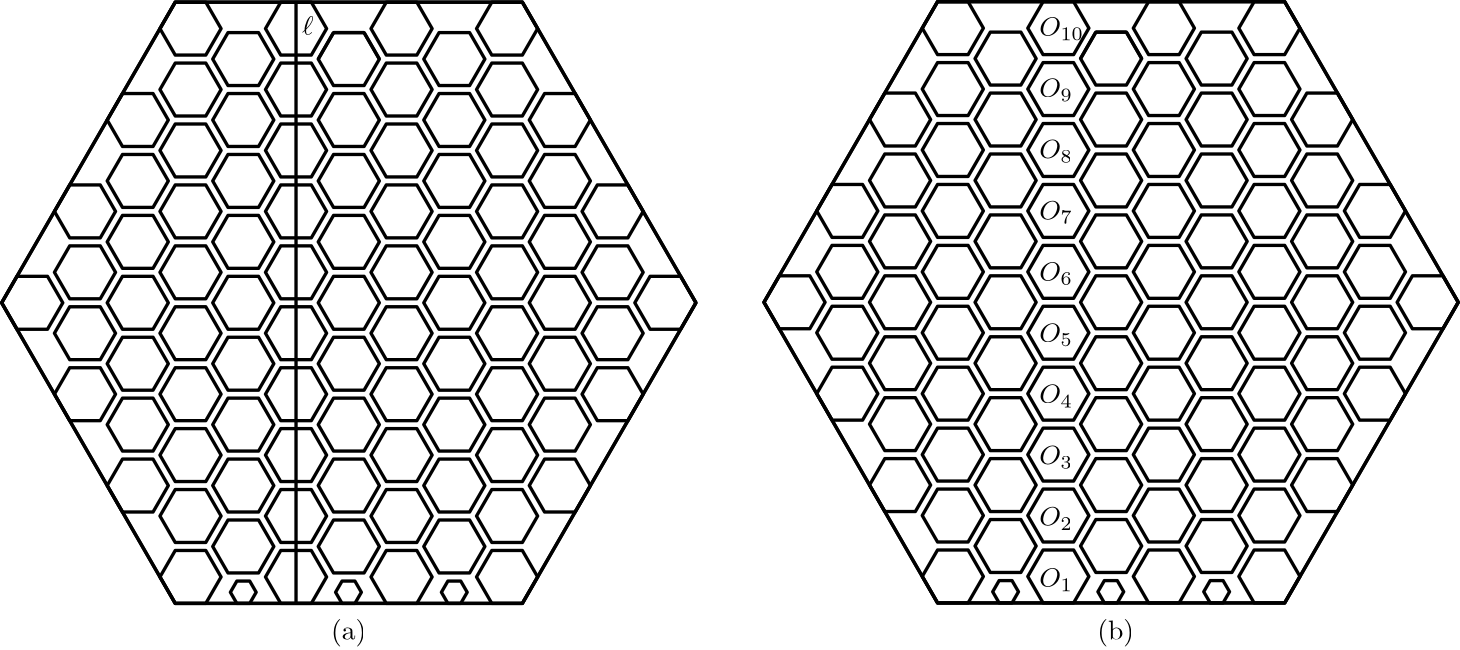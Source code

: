 <?xml version="1.0"?>
<!DOCTYPE ipe SYSTEM "ipe.dtd">
<ipe version="70107" creator="Ipe 7.2.2">
<info created="D:20160521144315" modified="D:20160526132022"/>
<ipestyle name="basic">
<symbol name="arrow/arc(spx)">
<path stroke="sym-stroke" fill="sym-stroke" pen="sym-pen">
0 0 m
-1 0.333 l
-1 -0.333 l
h
</path>
</symbol>
<symbol name="arrow/farc(spx)">
<path stroke="sym-stroke" fill="white" pen="sym-pen">
0 0 m
-1 0.333 l
-1 -0.333 l
h
</path>
</symbol>
<symbol name="arrow/ptarc(spx)">
<path stroke="sym-stroke" fill="sym-stroke" pen="sym-pen">
0 0 m
-1 0.333 l
-0.8 0 l
-1 -0.333 l
h
</path>
</symbol>
<symbol name="arrow/fptarc(spx)">
<path stroke="sym-stroke" fill="white" pen="sym-pen">
0 0 m
-1 0.333 l
-0.8 0 l
-1 -0.333 l
h
</path>
</symbol>
<symbol name="mark/circle(sx)" transformations="translations">
<path fill="sym-stroke">
0.6 0 0 0.6 0 0 e
0.4 0 0 0.4 0 0 e
</path>
</symbol>
<symbol name="mark/disk(sx)" transformations="translations">
<path fill="sym-stroke">
0.6 0 0 0.6 0 0 e
</path>
</symbol>
<symbol name="mark/fdisk(sfx)" transformations="translations">
<group>
<path fill="sym-fill">
0.5 0 0 0.5 0 0 e
</path>
<path fill="sym-stroke" fillrule="eofill">
0.6 0 0 0.6 0 0 e
0.4 0 0 0.4 0 0 e
</path>
</group>
</symbol>
<symbol name="mark/box(sx)" transformations="translations">
<path fill="sym-stroke" fillrule="eofill">
-0.6 -0.6 m
0.6 -0.6 l
0.6 0.6 l
-0.6 0.6 l
h
-0.4 -0.4 m
0.4 -0.4 l
0.4 0.4 l
-0.4 0.4 l
h
</path>
</symbol>
<symbol name="mark/square(sx)" transformations="translations">
<path fill="sym-stroke">
-0.6 -0.6 m
0.6 -0.6 l
0.6 0.6 l
-0.6 0.6 l
h
</path>
</symbol>
<symbol name="mark/fsquare(sfx)" transformations="translations">
<group>
<path fill="sym-fill">
-0.5 -0.5 m
0.5 -0.5 l
0.5 0.5 l
-0.5 0.5 l
h
</path>
<path fill="sym-stroke" fillrule="eofill">
-0.6 -0.6 m
0.6 -0.6 l
0.6 0.6 l
-0.6 0.6 l
h
-0.4 -0.4 m
0.4 -0.4 l
0.4 0.4 l
-0.4 0.4 l
h
</path>
</group>
</symbol>
<symbol name="mark/cross(sx)" transformations="translations">
<group>
<path fill="sym-stroke">
-0.43 -0.57 m
0.57 0.43 l
0.43 0.57 l
-0.57 -0.43 l
h
</path>
<path fill="sym-stroke">
-0.43 0.57 m
0.57 -0.43 l
0.43 -0.57 l
-0.57 0.43 l
h
</path>
</group>
</symbol>
<symbol name="arrow/fnormal(spx)">
<path stroke="sym-stroke" fill="white" pen="sym-pen">
0 0 m
-1 0.333 l
-1 -0.333 l
h
</path>
</symbol>
<symbol name="arrow/pointed(spx)">
<path stroke="sym-stroke" fill="sym-stroke" pen="sym-pen">
0 0 m
-1 0.333 l
-0.8 0 l
-1 -0.333 l
h
</path>
</symbol>
<symbol name="arrow/fpointed(spx)">
<path stroke="sym-stroke" fill="white" pen="sym-pen">
0 0 m
-1 0.333 l
-0.8 0 l
-1 -0.333 l
h
</path>
</symbol>
<symbol name="arrow/linear(spx)">
<path stroke="sym-stroke" pen="sym-pen">
-1 0.333 m
0 0 l
-1 -0.333 l
</path>
</symbol>
<symbol name="arrow/fdouble(spx)">
<path stroke="sym-stroke" fill="white" pen="sym-pen">
0 0 m
-1 0.333 l
-1 -0.333 l
h
-1 0 m
-2 0.333 l
-2 -0.333 l
h
</path>
</symbol>
<symbol name="arrow/double(spx)">
<path stroke="sym-stroke" fill="sym-stroke" pen="sym-pen">
0 0 m
-1 0.333 l
-1 -0.333 l
h
-1 0 m
-2 0.333 l
-2 -0.333 l
h
</path>
</symbol>
<pen name="heavier" value="0.8"/>
<pen name="fat" value="1.2"/>
<pen name="ultrafat" value="2"/>
<symbolsize name="large" value="5"/>
<symbolsize name="small" value="2"/>
<symbolsize name="tiny" value="1.1"/>
<arrowsize name="large" value="10"/>
<arrowsize name="small" value="5"/>
<arrowsize name="tiny" value="3"/>
<color name="red" value="1 0 0"/>
<color name="green" value="0 1 0"/>
<color name="blue" value="0 0 1"/>
<color name="yellow" value="1 1 0"/>
<color name="orange" value="1 0.647 0"/>
<color name="gold" value="1 0.843 0"/>
<color name="purple" value="0.627 0.125 0.941"/>
<color name="gray" value="0.745"/>
<color name="brown" value="0.647 0.165 0.165"/>
<color name="navy" value="0 0 0.502"/>
<color name="pink" value="1 0.753 0.796"/>
<color name="seagreen" value="0.18 0.545 0.341"/>
<color name="turquoise" value="0.251 0.878 0.816"/>
<color name="violet" value="0.933 0.51 0.933"/>
<color name="darkblue" value="0 0 0.545"/>
<color name="darkcyan" value="0 0.545 0.545"/>
<color name="darkgray" value="0.663"/>
<color name="darkgreen" value="0 0.392 0"/>
<color name="darkmagenta" value="0.545 0 0.545"/>
<color name="darkorange" value="1 0.549 0"/>
<color name="darkred" value="0.545 0 0"/>
<color name="lightblue" value="0.678 0.847 0.902"/>
<color name="lightcyan" value="0.878 1 1"/>
<color name="lightgray" value="0.827"/>
<color name="lightgreen" value="0.565 0.933 0.565"/>
<color name="lightyellow" value="1 1 0.878"/>
<dashstyle name="dashed" value="[4] 0"/>
<dashstyle name="dotted" value="[1 3] 0"/>
<dashstyle name="dash dotted" value="[4 2 1 2] 0"/>
<dashstyle name="dash dot dotted" value="[4 2 1 2 1 2] 0"/>
<textsize name="large" value="\large"/>
<textsize name="Large" value="\Large"/>
<textsize name="LARGE" value="\LARGE"/>
<textsize name="huge" value="\huge"/>
<textsize name="Huge" value="\Huge"/>
<textsize name="small" value="\small"/>
<textsize name="footnote" value="\footnotesize"/>
<textsize name="tiny" value="\tiny"/>
<textstyle name="center" begin="\begin{center}" end="\end{center}"/>
<textstyle name="itemize" begin="\begin{itemize}" end="\end{itemize}"/>
<textstyle name="item" begin="\begin{itemize}\item{}" end="\end{itemize}"/>
<gridsize name="4 pts" value="4"/>
<gridsize name="8 pts (~3 mm)" value="8"/>
<gridsize name="16 pts (~6 mm)" value="16"/>
<gridsize name="32 pts (~12 mm)" value="32"/>
<gridsize name="10 pts (~3.5 mm)" value="10"/>
<gridsize name="20 pts (~7 mm)" value="20"/>
<gridsize name="14 pts (~5 mm)" value="14"/>
<gridsize name="28 pts (~10 mm)" value="28"/>
<gridsize name="56 pts (~20 mm)" value="56"/>
<anglesize name="90 deg" value="90"/>
<anglesize name="60 deg" value="60"/>
<anglesize name="45 deg" value="45"/>
<anglesize name="30 deg" value="30"/>
<anglesize name="22.5 deg" value="22.5"/>
<opacity name="10%" value="0.1"/>
<opacity name="30%" value="0.3"/>
<opacity name="50%" value="0.5"/>
<opacity name="75%" value="0.75"/>
<tiling name="falling" angle="-60" step="4" width="1"/>
<tiling name="rising" angle="30" step="4" width="1"/>
</ipestyle>
<ipestyle name="bigpaper">
<layout paper="10000 6000" origin="0 0" frame="10000 6000"/>
<titlestyle pos="10 10" size="LARGE" color="title"  valign="baseline"/>
</ipestyle>
<page>
<layer name="alpha"/>
<view layers="alpha" active="alpha"/>
<path layer="alpha" matrix="0.0768702 0 0 0.0768702 849.64 2112.45" stroke="black" pen="fat">
5455.11 3520 m
5383.55 3643.94 l
5240.45 3643.94 l
5168.89 3520 l
5240.45 3396.06 l
5383.55 3396.06 l
h
</path>
<path matrix="0.0768702 0 0 0.0768702 830.645 2101.48" stroke="black" pen="fat">
5455.11 3520 m
5383.55 3643.94 l
5240.45 3643.94 l
5168.89 3520 l
5240.45 3396.06 l
5383.55 3396.06 l
h
</path>
<path matrix="0.0768702 0 0 0.0768702 811.65 2112.45" stroke="black" pen="fat">
5455.11 3520 m
5383.55 3643.94 l
5240.45 3643.94 l
5168.89 3520 l
5240.45 3396.06 l
5383.55 3396.06 l
h
</path>
<path matrix="0.0768702 0 0 0.0768702 811.65 2090.52" stroke="black" pen="fat">
5455.11 3520 m
5383.55 3643.94 l
5240.45 3643.94 l
5168.89 3520 l
5240.45 3396.06 l
5383.55 3396.06 l
h
</path>
<path matrix="0.0768702 0 0 0.0768702 849.639 2090.52" stroke="black" pen="fat">
5455.11 3520 m
5383.55 3643.94 l
5240.45 3643.94 l
5168.89 3520 l
5240.45 3396.06 l
5383.55 3396.06 l
h
</path>
<path matrix="0.0768702 0 0 0.0768702 868.633 2101.48" stroke="black" pen="fat">
5455.11 3520 m
5383.55 3643.94 l
5240.45 3643.94 l
5168.89 3520 l
5240.45 3396.06 l
5383.55 3396.06 l
h
</path>
<path matrix="0.0768702 0 0 0.0768702 925.617 2112.45" stroke="black" pen="fat">
5455.11 3520 m
5383.55 3643.94 l
5240.45 3643.94 l
5168.89 3520 l
5240.45 3396.06 l
5383.55 3396.06 l
h
</path>
<path matrix="0.0768702 0 0 0.0768702 906.623 2101.48" stroke="black" pen="fat">
5455.11 3520 m
5383.55 3643.94 l
5240.45 3643.94 l
5168.89 3520 l
5240.45 3396.06 l
5383.55 3396.06 l
h
</path>
<path matrix="0.0768702 0 0 0.0768702 887.628 2112.45" stroke="black" pen="fat">
5455.11 3520 m
5383.55 3643.94 l
5240.45 3643.94 l
5168.89 3520 l
5240.45 3396.06 l
5383.55 3396.06 l
h
</path>
<path matrix="0.0768702 0 0 0.0768702 887.628 2090.52" stroke="black" pen="fat">
5455.11 3520 m
5383.55 3643.94 l
5240.45 3643.94 l
5168.89 3520 l
5240.45 3396.06 l
5383.55 3396.06 l
h
</path>
<path matrix="0.0768702 0 0 0.0768702 925.617 2090.52" stroke="black" pen="fat">
5455.11 3520 m
5383.55 3643.94 l
5240.45 3643.94 l
5168.89 3520 l
5240.45 3396.06 l
5383.55 3396.06 l
h
</path>
<path matrix="0.0768702 0 0 0.0768702 849.64 2046.65" stroke="black" pen="fat">
5455.11 3520 m
5383.55 3643.94 l
5240.45 3643.94 l
5168.89 3520 l
5240.45 3396.06 l
5383.55 3396.06 l
h
</path>
<path matrix="0.0768702 0 0 0.0768702 830.645 2057.62" stroke="black" pen="fat">
5455.11 3520 m
5383.55 3643.94 l
5240.45 3643.94 l
5168.89 3520 l
5240.45 3396.06 l
5383.55 3396.06 l
h
</path>
<path matrix="0.0768702 0 0 0.0768702 849.639 2068.58" stroke="black" pen="fat">
5455.11 3520 m
5383.55 3643.94 l
5240.45 3643.94 l
5168.89 3520 l
5240.45 3396.06 l
5383.55 3396.06 l
h
</path>
<path matrix="0.0768702 0 0 0.0768702 830.645 2035.68" stroke="black" pen="fat">
5455.11 3520 m
5383.55 3643.94 l
5240.45 3643.94 l
5168.89 3520 l
5240.45 3396.06 l
5383.55 3396.06 l
h
</path>
<path matrix="0.0768702 0 0 0.0768702 811.65 2046.65" stroke="black" pen="fat">
5455.11 3520 m
5383.55 3643.94 l
5240.45 3643.94 l
5168.89 3520 l
5240.45 3396.06 l
5383.55 3396.06 l
h
</path>
<path matrix="0.0768702 0 0 0.0768702 830.644 2079.55" stroke="black" pen="fat">
5455.11 3520 m
5383.55 3643.94 l
5240.45 3643.94 l
5168.89 3520 l
5240.45 3396.06 l
5383.55 3396.06 l
h
</path>
<path matrix="0.0768702 0 0 0.0768702 811.649 2068.58" stroke="black" pen="fat">
5455.11 3520 m
5383.55 3643.94 l
5240.45 3643.94 l
5168.89 3520 l
5240.45 3396.06 l
5383.55 3396.06 l
h
</path>
<path matrix="0.0768702 0 0 0.0768702 811.65 2024.72" stroke="black" pen="fat">
5455.11 3520 m
5383.55 3643.94 l
5240.45 3643.94 l
5168.89 3520 l
5240.45 3396.06 l
5383.55 3396.06 l
h
</path>
<path matrix="0.0768702 0 0 0.0768702 849.639 2024.72" stroke="black" pen="fat">
5455.11 3520 m
5383.55 3643.94 l
5240.45 3643.94 l
5168.89 3520 l
5240.45 3396.06 l
5383.55 3396.06 l
h
</path>
<path matrix="0.0768702 0 0 0.0768702 868.633 2035.68" stroke="black" pen="fat">
5455.11 3520 m
5383.55 3643.94 l
5240.45 3643.94 l
5168.89 3520 l
5240.45 3396.06 l
5383.55 3396.06 l
h
</path>
<path matrix="0.0768702 0 0 0.0768702 868.633 2057.62" stroke="black" pen="fat">
5455.11 3520 m
5383.55 3643.94 l
5240.45 3643.94 l
5168.89 3520 l
5240.45 3396.06 l
5383.55 3396.06 l
h
</path>
<path matrix="0.0768702 0 0 0.0768702 868.633 2079.55" stroke="black" pen="fat">
5455.11 3520 m
5383.55 3643.94 l
5240.45 3643.94 l
5168.89 3520 l
5240.45 3396.06 l
5383.55 3396.06 l
h
</path>
<path matrix="0.0768702 0 0 0.0768702 925.617 2046.65" stroke="black" pen="fat">
5455.11 3520 m
5383.55 3643.94 l
5240.45 3643.94 l
5168.89 3520 l
5240.45 3396.06 l
5383.55 3396.06 l
h
</path>
<path matrix="0.0768702 0 0 0.0768702 906.623 2057.62" stroke="black" pen="fat">
5455.11 3520 m
5383.55 3643.94 l
5240.45 3643.94 l
5168.89 3520 l
5240.45 3396.06 l
5383.55 3396.06 l
h
</path>
<path matrix="0.0768702 0 0 0.0768702 925.617 2068.58" stroke="black" pen="fat">
5455.11 3520 m
5383.55 3643.94 l
5240.45 3643.94 l
5168.89 3520 l
5240.45 3396.06 l
5383.55 3396.06 l
h
</path>
<path matrix="0.0768702 0 0 0.0768702 906.623 2035.68" stroke="black" pen="fat">
5455.11 3520 m
5383.55 3643.94 l
5240.45 3643.94 l
5168.89 3520 l
5240.45 3396.06 l
5383.55 3396.06 l
h
</path>
<path matrix="0.0768702 0 0 0.0768702 887.628 2046.65" stroke="black" pen="fat">
5455.11 3520 m
5383.55 3643.94 l
5240.45 3643.94 l
5168.89 3520 l
5240.45 3396.06 l
5383.55 3396.06 l
h
</path>
<path matrix="0.0768702 0 0 0.0768702 906.622 2079.55" stroke="black" pen="fat">
5455.11 3520 m
5383.55 3643.94 l
5240.45 3643.94 l
5168.89 3520 l
5240.45 3396.06 l
5383.55 3396.06 l
h
</path>
<path matrix="0.0768702 0 0 0.0768702 887.627 2068.58" stroke="black" pen="fat">
5455.11 3520 m
5383.55 3643.94 l
5240.45 3643.94 l
5168.89 3520 l
5240.45 3396.06 l
5383.55 3396.06 l
h
</path>
<path matrix="0.0768702 0 0 0.0768702 887.628 2024.72" stroke="black" pen="fat">
5455.11 3520 m
5383.55 3643.94 l
5240.45 3643.94 l
5168.89 3520 l
5240.45 3396.06 l
5383.55 3396.06 l
h
</path>
<path matrix="0.0768702 0 0 0.0768702 925.617 2024.72" stroke="black" pen="fat">
5455.11 3520 m
5383.55 3643.94 l
5240.45 3643.94 l
5168.89 3520 l
5240.45 3396.06 l
5383.55 3396.06 l
h
</path>
<path matrix="0.0768702 0 0 0.0768702 944.611 2035.68" stroke="black" pen="fat">
5455.11 3520 m
5383.55 3643.94 l
5240.45 3643.94 l
5168.89 3520 l
5240.45 3396.06 l
5383.55 3396.06 l
h
</path>
<path matrix="0.0768702 0 0 0.0768702 944.611 2057.62" stroke="black" pen="fat">
5455.11 3520 m
5383.55 3643.94 l
5240.45 3643.94 l
5168.89 3520 l
5240.45 3396.06 l
5383.55 3396.06 l
h
</path>
<path matrix="0.0768702 0 0 0.0768702 944.611 2079.55" stroke="black" pen="fat">
5455.11 3520 m
5383.55 3643.94 l
5240.45 3643.94 l
5168.89 3520 l
5240.45 3396.06 l
5383.55 3396.06 l
h
</path>
<path matrix="0.0768702 0 0 0.0768702 963.606 2046.65" stroke="black" pen="fat">
5455.11 3520 m
5383.55 3643.94 l
5240.45 3643.94 l
5168.89 3520 l
5240.45 3396.06 l
5383.55 3396.06 l
h
</path>
<path matrix="0.0768702 0 0 0.0768702 963.606 2024.72" stroke="black" pen="fat">
5455.11 3520 m
5383.55 3643.94 l
5240.45 3643.94 l
5168.89 3520 l
5240.45 3396.06 l
5383.55 3396.06 l
h
</path>
<path matrix="0.0768702 0 0 0.0768702 773.661 2046.65" stroke="black" pen="fat">
5455.11 3520 m
5383.55 3643.94 l
5240.45 3643.94 l
5168.89 3520 l
5240.45 3396.06 l
5383.55 3396.06 l
h
</path>
<path matrix="0.0768702 0 0 0.0768702 773.661 2024.72" stroke="black" pen="fat">
5455.11 3520 m
5383.55 3643.94 l
5240.45 3643.94 l
5168.89 3520 l
5240.45 3396.06 l
5383.55 3396.06 l
h
</path>
<path matrix="0.0768702 0 0 0.0768702 792.656 2035.68" stroke="black" pen="fat">
5455.11 3520 m
5383.55 3643.94 l
5240.45 3643.94 l
5168.89 3520 l
5240.45 3396.06 l
5383.55 3396.06 l
h
</path>
<path matrix="0.0768702 0 0 0.0768702 792.656 2057.62" stroke="black" pen="fat">
5455.11 3520 m
5383.55 3643.94 l
5240.45 3643.94 l
5168.89 3520 l
5240.45 3396.06 l
5383.55 3396.06 l
h
</path>
<path matrix="0.0768702 0 0 0.0768702 792.656 2079.55" stroke="black" pen="fat">
5455.11 3520 m
5383.55 3643.94 l
5240.45 3643.94 l
5168.89 3520 l
5240.45 3396.06 l
5383.55 3396.06 l
h
</path>
<path matrix="0.0768702 0 0 0.0768702 849.64 1980.85" stroke="black" pen="fat">
5455.11 3520 m
5383.55 3643.94 l
5240.45 3643.94 l
5168.89 3520 l
5240.45 3396.06 l
5383.55 3396.06 l
h
</path>
<path matrix="0.0768702 0 0 0.0768702 830.645 1991.82" stroke="black" pen="fat">
5455.11 3520 m
5383.55 3643.94 l
5240.45 3643.94 l
5168.89 3520 l
5240.45 3396.06 l
5383.55 3396.06 l
h
</path>
<path matrix="0.0768702 0 0 0.0768702 849.639 2002.79" stroke="black" pen="fat">
5455.11 3520 m
5383.55 3643.94 l
5240.45 3643.94 l
5168.89 3520 l
5240.45 3396.06 l
5383.55 3396.06 l
h
</path>
<path matrix="0.0768702 0 0 0.0768702 830.645 1969.89" stroke="black" pen="fat">
5455.11 3520 m
5383.55 3643.94 l
5240.45 3643.94 l
5168.89 3520 l
5240.45 3396.06 l
5383.55 3396.06 l
h
</path>
<path matrix="0.0768702 0 0 0.0768702 811.65 1980.85" stroke="black" pen="fat">
5455.11 3520 m
5383.55 3643.94 l
5240.45 3643.94 l
5168.89 3520 l
5240.45 3396.06 l
5383.55 3396.06 l
h
</path>
<path matrix="0.0768702 0 0 0.0768702 830.644 2013.75" stroke="black" pen="fat">
5455.11 3520 m
5383.55 3643.94 l
5240.45 3643.94 l
5168.89 3520 l
5240.45 3396.06 l
5383.55 3396.06 l
h
</path>
<path matrix="0.0768702 0 0 0.0768702 811.649 2002.79" stroke="black" pen="fat">
5455.11 3520 m
5383.55 3643.94 l
5240.45 3643.94 l
5168.89 3520 l
5240.45 3396.06 l
5383.55 3396.06 l
h
</path>
<path matrix="0.0768702 0 0 0.0768702 811.65 1958.92" stroke="black" pen="fat">
5455.11 3520 m
5383.55 3643.94 l
5240.45 3643.94 l
5168.89 3520 l
5240.45 3396.06 l
5383.55 3396.06 l
h
</path>
<path matrix="0.0768702 0 0 0.0768702 849.639 1958.92" stroke="black" pen="fat">
5455.11 3520 m
5383.55 3643.94 l
5240.45 3643.94 l
5168.89 3520 l
5240.45 3396.06 l
5383.55 3396.06 l
h
</path>
<path matrix="0.0768702 0 0 0.0768702 868.633 1969.89" stroke="black" pen="fat">
5455.11 3520 m
5383.55 3643.94 l
5240.45 3643.94 l
5168.89 3520 l
5240.45 3396.06 l
5383.55 3396.06 l
h
</path>
<path matrix="0.0768702 0 0 0.0768702 868.633 1991.82" stroke="black" pen="fat">
5455.11 3520 m
5383.55 3643.94 l
5240.45 3643.94 l
5168.89 3520 l
5240.45 3396.06 l
5383.55 3396.06 l
h
</path>
<path matrix="0.0768702 0 0 0.0768702 868.633 2013.75" stroke="black" pen="fat">
5455.11 3520 m
5383.55 3643.94 l
5240.45 3643.94 l
5168.89 3520 l
5240.45 3396.06 l
5383.55 3396.06 l
h
</path>
<path matrix="0.0768702 0 0 0.0768702 925.617 1980.85" stroke="black" pen="fat">
5455.11 3520 m
5383.55 3643.94 l
5240.45 3643.94 l
5168.89 3520 l
5240.45 3396.06 l
5383.55 3396.06 l
h
</path>
<path matrix="0.0768702 0 0 0.0768702 906.623 1991.82" stroke="black" pen="fat">
5455.11 3520 m
5383.55 3643.94 l
5240.45 3643.94 l
5168.89 3520 l
5240.45 3396.06 l
5383.55 3396.06 l
h
</path>
<path matrix="0.0768702 0 0 0.0768702 925.617 2002.79" stroke="black" pen="fat">
5455.11 3520 m
5383.55 3643.94 l
5240.45 3643.94 l
5168.89 3520 l
5240.45 3396.06 l
5383.55 3396.06 l
h
</path>
<path matrix="0.0768702 0 0 0.0768702 906.623 1969.89" stroke="black" pen="fat">
5455.11 3520 m
5383.55 3643.94 l
5240.45 3643.94 l
5168.89 3520 l
5240.45 3396.06 l
5383.55 3396.06 l
h
</path>
<path matrix="0.0768702 0 0 0.0768702 887.628 1980.85" stroke="black" pen="fat">
5455.11 3520 m
5383.55 3643.94 l
5240.45 3643.94 l
5168.89 3520 l
5240.45 3396.06 l
5383.55 3396.06 l
h
</path>
<path matrix="0.0768702 0 0 0.0768702 906.622 2013.75" stroke="black" pen="fat">
5455.11 3520 m
5383.55 3643.94 l
5240.45 3643.94 l
5168.89 3520 l
5240.45 3396.06 l
5383.55 3396.06 l
h
</path>
<path matrix="0.0768702 0 0 0.0768702 887.627 2002.79" stroke="black" pen="fat">
5455.11 3520 m
5383.55 3643.94 l
5240.45 3643.94 l
5168.89 3520 l
5240.45 3396.06 l
5383.55 3396.06 l
h
</path>
<path matrix="0.0768702 0 0 0.0768702 887.628 1958.92" stroke="black" pen="fat">
5455.11 3520 m
5383.55 3643.94 l
5240.45 3643.94 l
5168.89 3520 l
5240.45 3396.06 l
5383.55 3396.06 l
h
</path>
<path matrix="0.0768702 0 0 0.0768702 925.617 1958.92" stroke="black" pen="fat">
5455.11 3520 m
5383.55 3643.94 l
5240.45 3643.94 l
5168.89 3520 l
5240.45 3396.06 l
5383.55 3396.06 l
h
</path>
<path matrix="0.0768702 0 0 0.0768702 944.611 1969.89" stroke="black" pen="fat">
5455.11 3520 m
5383.55 3643.94 l
5240.45 3643.94 l
5168.89 3520 l
5240.45 3396.06 l
5383.55 3396.06 l
h
</path>
<path matrix="0.0768702 0 0 0.0768702 944.611 1991.82" stroke="black" pen="fat">
5455.11 3520 m
5383.55 3643.94 l
5240.45 3643.94 l
5168.89 3520 l
5240.45 3396.06 l
5383.55 3396.06 l
h
</path>
<path matrix="0.0768702 0 0 0.0768702 944.611 2013.75" stroke="black" pen="fat">
5455.11 3520 m
5383.55 3643.94 l
5240.45 3643.94 l
5168.89 3520 l
5240.45 3396.06 l
5383.55 3396.06 l
h
</path>
<path matrix="0.0768702 0 0 0.0768702 963.606 1980.85" stroke="black" pen="fat">
5455.11 3520 m
5383.55 3643.94 l
5240.45 3643.94 l
5168.89 3520 l
5240.45 3396.06 l
5383.55 3396.06 l
h
</path>
<path matrix="0.0768702 0 0 0.0768702 982.6 2013.75" stroke="black" pen="fat">
5455.11 3520 m
5383.55 3643.94 l
5240.45 3643.94 l
5168.89 3520 l
5240.45 3396.06 l
5383.55 3396.06 l
h
</path>
<path matrix="0.0768702 0 0 0.0768702 963.605 2002.79" stroke="black" pen="fat">
5455.11 3520 m
5383.55 3643.94 l
5240.45 3643.94 l
5168.89 3520 l
5240.45 3396.06 l
5383.55 3396.06 l
h
</path>
<path matrix="0.0768702 0 0 0.0768702 773.661 1980.85" stroke="black" pen="fat">
5455.11 3520 m
5383.55 3643.94 l
5240.45 3643.94 l
5168.89 3520 l
5240.45 3396.06 l
5383.55 3396.06 l
h
</path>
<path matrix="0.0768702 0 0 0.0768702 773.661 2002.79" stroke="black" pen="fat">
5455.11 3520 m
5383.55 3643.94 l
5240.45 3643.94 l
5168.89 3520 l
5240.45 3396.06 l
5383.55 3396.06 l
h
</path>
<path matrix="0.0768702 0 0 0.0768702 754.667 2013.75" stroke="black" pen="fat">
5455.11 3520 m
5383.55 3643.94 l
5240.45 3643.94 l
5168.89 3520 l
5240.45 3396.06 l
5383.55 3396.06 l
h
</path>
<path matrix="0.0768702 0 0 0.0768702 792.656 1969.89" stroke="black" pen="fat">
5455.11 3520 m
5383.55 3643.94 l
5240.45 3643.94 l
5168.89 3520 l
5240.45 3396.06 l
5383.55 3396.06 l
h
</path>
<path matrix="0.0768702 0 0 0.0768702 792.656 1991.82" stroke="black" pen="fat">
5455.11 3520 m
5383.55 3643.94 l
5240.45 3643.94 l
5168.89 3520 l
5240.45 3396.06 l
5383.55 3396.06 l
h
</path>
<path matrix="0.0768702 0 0 0.0768702 792.656 2013.75" stroke="black" pen="fat">
5455.11 3520 m
5383.55 3643.94 l
5240.45 3643.94 l
5168.89 3520 l
5240.45 3396.06 l
5383.55 3396.06 l
h
</path>
<path matrix="0.0768702 0 0 0.0768702 849.64 1915.05" stroke="black" pen="fat">
5455.11 3520 m
5383.55 3643.94 l
5240.45 3643.94 l
5168.89 3520 l
5240.45 3396.06 l
5383.55 3396.06 l
h
</path>
<path matrix="0.0768702 0 0 0.0768702 830.645 1926.02" stroke="black" pen="fat">
5455.11 3520 m
5383.55 3643.94 l
5240.45 3643.94 l
5168.89 3520 l
5240.45 3396.06 l
5383.55 3396.06 l
h
</path>
<path matrix="0.0768702 0 0 0.0768702 849.639 1936.99" stroke="black" pen="fat">
5455.11 3520 m
5383.55 3643.94 l
5240.45 3643.94 l
5168.89 3520 l
5240.45 3396.06 l
5383.55 3396.06 l
h
</path>
<path matrix="0.0768702 0 0 0.0768702 811.65 1915.05" stroke="black" pen="fat">
5455.11 3520 m
5383.55 3643.94 l
5240.45 3643.94 l
5168.89 3520 l
5240.45 3396.06 l
5383.55 3396.06 l
h
</path>
<path matrix="0.0768702 0 0 0.0768702 830.644 1947.95" stroke="black" pen="fat">
5455.11 3520 m
5383.55 3643.94 l
5240.45 3643.94 l
5168.89 3520 l
5240.45 3396.06 l
5383.55 3396.06 l
h
</path>
<path matrix="0.0768702 0 0 0.0768702 811.649 1936.99" stroke="black" pen="fat">
5455.11 3520 m
5383.55 3643.94 l
5240.45 3643.94 l
5168.89 3520 l
5240.45 3396.06 l
5383.55 3396.06 l
h
</path>
<path matrix="0.0768702 0 0 0.0768702 868.633 1926.02" stroke="black" pen="fat">
5455.11 3520 m
5383.55 3643.94 l
5240.45 3643.94 l
5168.89 3520 l
5240.45 3396.06 l
5383.55 3396.06 l
h
</path>
<path matrix="0.0768702 0 0 0.0768702 868.633 1947.95" stroke="black" pen="fat">
5455.11 3520 m
5383.55 3643.94 l
5240.45 3643.94 l
5168.89 3520 l
5240.45 3396.06 l
5383.55 3396.06 l
h
</path>
<path matrix="0.0768702 0 0 0.0768702 925.617 1915.05" stroke="black" pen="fat">
5455.11 3520 m
5383.55 3643.94 l
5240.45 3643.94 l
5168.89 3520 l
5240.45 3396.06 l
5383.55 3396.06 l
h
</path>
<path matrix="0.0768702 0 0 0.0768702 906.623 1926.02" stroke="black" pen="fat">
5455.11 3520 m
5383.55 3643.94 l
5240.45 3643.94 l
5168.89 3520 l
5240.45 3396.06 l
5383.55 3396.06 l
h
</path>
<path matrix="0.0768702 0 0 0.0768702 925.617 1936.99" stroke="black" pen="fat">
5455.11 3520 m
5383.55 3643.94 l
5240.45 3643.94 l
5168.89 3520 l
5240.45 3396.06 l
5383.55 3396.06 l
h
</path>
<path matrix="0.0768702 0 0 0.0768702 887.628 1915.05" stroke="black" pen="fat">
5455.11 3520 m
5383.55 3643.94 l
5240.45 3643.94 l
5168.89 3520 l
5240.45 3396.06 l
5383.55 3396.06 l
h
</path>
<path matrix="0.0768702 0 0 0.0768702 906.622 1947.95" stroke="black" pen="fat">
5455.11 3520 m
5383.55 3643.94 l
5240.45 3643.94 l
5168.89 3520 l
5240.45 3396.06 l
5383.55 3396.06 l
h
</path>
<path matrix="0.0768702 0 0 0.0768702 887.627 1936.99" stroke="black" pen="fat">
5455.11 3520 m
5383.55 3643.94 l
5240.45 3643.94 l
5168.89 3520 l
5240.45 3396.06 l
5383.55 3396.06 l
h
</path>
<path matrix="0.0768702 0 0 0.0768702 944.611 1947.95" stroke="black" pen="fat">
5455.11 3520 m
5383.55 3643.94 l
5240.45 3643.94 l
5168.89 3520 l
5240.45 3396.06 l
5383.55 3396.06 l
h
</path>
<path matrix="0.0768702 0 0 0.0768702 792.656 1947.95" stroke="black" pen="fat">
5455.11 3520 m
5383.55 3643.94 l
5240.45 3643.94 l
5168.89 3520 l
5240.45 3396.06 l
5383.55 3396.06 l
h
</path>
<path matrix="0.0768702 0 0 0.0768702 870.507 2053.28" stroke="black" pen="fat">
6913.32 3005.73 m
6100.47 4413.62 l
4474.78 4413.62 l
3661.93 3005.73 l
4474.78 1597.84 l
6100.47 1597.84 l
h
</path>
<path matrix="0.0768702 0 0 0.0768702 870.507 2009.01" stroke="black" pen="fat">
6913.32 3581.73 m
6100.47 4989.62 l
4474.78 4989.61 l
3661.93 3581.73 l
4474.78 2173.85 l
6100.48 2173.85 l
6913.32 3581.73 l
</path>
<path matrix="0.0768702 0 0 0.0768702 870.507 2009.01" stroke="black" pen="fat">
5359.18 4846.95 m
5430.74 4723.01 l
</path>
<path matrix="0.0768702 0 0 0.0768702 870.507 2009.01" stroke="black" pen="fat">
5216.08 4846.95 m
5144.52 4723.01 l
</path>
<path matrix="0.0768702 0 0 0.0768702 870.507 2009.01" stroke="black" pen="fat">
5359.18 4846.95 m
5216.08 4846.95 l
</path>
<path matrix="-0.0324246 0 0 -0.0324246 1449.09 2294.26" stroke="black" pen="fat">
5455.11 3520 m
5383.55 3643.94 l
5240.45 3643.94 l
5168.89 3520 l
5240.45 3396.06 l
5383.55 3396.06 l
h
</path>
<path matrix="-0.0324246 0 0 -0.0324246 1487.19 2294.26" stroke="black" pen="fat">
5455.11 3520 m
5383.55 3643.94 l
5240.45 3643.94 l
5168.89 3520 l
5240.45 3396.06 l
5383.55 3396.06 l
h
</path>
<path matrix="-0.0324246 0 0 -0.0324246 1411.22 2294.26" stroke="black" pen="fat">
5455.11 3520 m
5383.55 3643.94 l
5240.45 3643.94 l
5168.89 3520 l
5240.45 3396.06 l
5383.55 3396.06 l
h
</path>
<path matrix="0.0768702 0 0 0.0768702 1124.07 2112.62" stroke="black" pen="fat">
5455.11 3520 m
5383.55 3643.94 l
5240.45 3643.94 l
5168.89 3520 l
5240.45 3396.06 l
5383.55 3396.06 l
h
</path>
<path matrix="0.0768702 0 0 0.0768702 1105.08 2101.66" stroke="black" pen="fat">
5455.11 3520 m
5383.55 3643.94 l
5240.45 3643.94 l
5168.89 3520 l
5240.45 3396.06 l
5383.55 3396.06 l
h
</path>
<path matrix="0.0768702 0 0 0.0768702 1086.08 2112.62" stroke="black" pen="fat">
5455.11 3520 m
5383.55 3643.94 l
5240.45 3643.94 l
5168.89 3520 l
5240.45 3396.06 l
5383.55 3396.06 l
h
</path>
<path matrix="0.0768702 0 0 0.0768702 1086.08 2090.69" stroke="black" pen="fat">
5455.11 3520 m
5383.55 3643.94 l
5240.45 3643.94 l
5168.89 3520 l
5240.45 3396.06 l
5383.55 3396.06 l
h
</path>
<path matrix="0.0768702 0 0 0.0768702 1124.07 2090.69" stroke="black" pen="fat">
5455.11 3520 m
5383.55 3643.94 l
5240.45 3643.94 l
5168.89 3520 l
5240.45 3396.06 l
5383.55 3396.06 l
h
</path>
<path matrix="0.0768702 0 0 0.0768702 1143.07 2101.66" stroke="black" pen="fat">
5455.11 3520 m
5383.55 3643.94 l
5240.45 3643.94 l
5168.89 3520 l
5240.45 3396.06 l
5383.55 3396.06 l
h
</path>
<path matrix="0.0768702 0 0 0.0768702 1200.05 2112.62" stroke="black" pen="fat">
5455.11 3520 m
5383.55 3643.94 l
5240.45 3643.94 l
5168.89 3520 l
5240.45 3396.06 l
5383.55 3396.06 l
h
</path>
<path matrix="0.0768702 0 0 0.0768702 1181.05 2101.66" stroke="black" pen="fat">
5455.11 3520 m
5383.55 3643.94 l
5240.45 3643.94 l
5168.89 3520 l
5240.45 3396.06 l
5383.55 3396.06 l
h
</path>
<path matrix="0.0768702 0 0 0.0768702 1162.06 2112.62" stroke="black" pen="fat">
5455.11 3520 m
5383.55 3643.94 l
5240.45 3643.94 l
5168.89 3520 l
5240.45 3396.06 l
5383.55 3396.06 l
h
</path>
<path matrix="0.0768702 0 0 0.0768702 1162.06 2090.69" stroke="black" pen="fat">
5455.11 3520 m
5383.55 3643.94 l
5240.45 3643.94 l
5168.89 3520 l
5240.45 3396.06 l
5383.55 3396.06 l
h
</path>
<path matrix="0.0768702 0 0 0.0768702 1200.05 2090.69" stroke="black" pen="fat">
5455.11 3520 m
5383.55 3643.94 l
5240.45 3643.94 l
5168.89 3520 l
5240.45 3396.06 l
5383.55 3396.06 l
h
</path>
<path matrix="0.0768702 0 0 0.0768702 1124.07 2046.82" stroke="black" pen="fat">
5455.11 3520 m
5383.55 3643.94 l
5240.45 3643.94 l
5168.89 3520 l
5240.45 3396.06 l
5383.55 3396.06 l
h
</path>
<path matrix="0.0768702 0 0 0.0768702 1105.08 2057.79" stroke="black" pen="fat">
5455.11 3520 m
5383.55 3643.94 l
5240.45 3643.94 l
5168.89 3520 l
5240.45 3396.06 l
5383.55 3396.06 l
h
</path>
<path matrix="0.0768702 0 0 0.0768702 1124.07 2068.76" stroke="black" pen="fat">
5455.11 3520 m
5383.55 3643.94 l
5240.45 3643.94 l
5168.89 3520 l
5240.45 3396.06 l
5383.55 3396.06 l
h
</path>
<path matrix="0.0768702 0 0 0.0768702 1105.08 2035.86" stroke="black" pen="fat">
5455.11 3520 m
5383.55 3643.94 l
5240.45 3643.94 l
5168.89 3520 l
5240.45 3396.06 l
5383.55 3396.06 l
h
</path>
<path matrix="0.0768702 0 0 0.0768702 1086.08 2046.82" stroke="black" pen="fat">
5455.11 3520 m
5383.55 3643.94 l
5240.45 3643.94 l
5168.89 3520 l
5240.45 3396.06 l
5383.55 3396.06 l
h
</path>
<path matrix="0.0768702 0 0 0.0768702 1105.08 2079.72" stroke="black" pen="fat">
5455.11 3520 m
5383.55 3643.94 l
5240.45 3643.94 l
5168.89 3520 l
5240.45 3396.06 l
5383.55 3396.06 l
h
</path>
<path matrix="0.0768702 0 0 0.0768702 1086.08 2068.76" stroke="black" pen="fat">
5455.11 3520 m
5383.55 3643.94 l
5240.45 3643.94 l
5168.89 3520 l
5240.45 3396.06 l
5383.55 3396.06 l
h
</path>
<path matrix="0.0768702 0 0 0.0768702 1086.08 2024.89" stroke="black" pen="fat">
5455.11 3520 m
5383.55 3643.94 l
5240.45 3643.94 l
5168.89 3520 l
5240.45 3396.06 l
5383.55 3396.06 l
h
</path>
<path matrix="0.0768702 0 0 0.0768702 1124.07 2024.89" stroke="black" pen="fat">
5455.11 3520 m
5383.55 3643.94 l
5240.45 3643.94 l
5168.89 3520 l
5240.45 3396.06 l
5383.55 3396.06 l
h
</path>
<path matrix="0.0768702 0 0 0.0768702 1143.07 2035.86" stroke="black" pen="fat">
5455.11 3520 m
5383.55 3643.94 l
5240.45 3643.94 l
5168.89 3520 l
5240.45 3396.06 l
5383.55 3396.06 l
h
</path>
<path matrix="0.0768702 0 0 0.0768702 1143.07 2057.79" stroke="black" pen="fat">
5455.11 3520 m
5383.55 3643.94 l
5240.45 3643.94 l
5168.89 3520 l
5240.45 3396.06 l
5383.55 3396.06 l
h
</path>
<path matrix="0.0768702 0 0 0.0768702 1143.07 2079.72" stroke="black" pen="fat">
5455.11 3520 m
5383.55 3643.94 l
5240.45 3643.94 l
5168.89 3520 l
5240.45 3396.06 l
5383.55 3396.06 l
h
</path>
<path matrix="0.0768702 0 0 0.0768702 1200.05 2046.82" stroke="black" pen="fat">
5455.11 3520 m
5383.55 3643.94 l
5240.45 3643.94 l
5168.89 3520 l
5240.45 3396.06 l
5383.55 3396.06 l
h
</path>
<path matrix="0.0768702 0 0 0.0768702 1181.05 2057.79" stroke="black" pen="fat">
5455.11 3520 m
5383.55 3643.94 l
5240.45 3643.94 l
5168.89 3520 l
5240.45 3396.06 l
5383.55 3396.06 l
h
</path>
<path matrix="0.0768702 0 0 0.0768702 1200.05 2068.76" stroke="black" pen="fat">
5455.11 3520 m
5383.55 3643.94 l
5240.45 3643.94 l
5168.89 3520 l
5240.45 3396.06 l
5383.55 3396.06 l
h
</path>
<path matrix="0.0768702 0 0 0.0768702 1181.05 2035.86" stroke="black" pen="fat">
5455.11 3520 m
5383.55 3643.94 l
5240.45 3643.94 l
5168.89 3520 l
5240.45 3396.06 l
5383.55 3396.06 l
h
</path>
<path matrix="0.0768702 0 0 0.0768702 1162.06 2046.82" stroke="black" pen="fat">
5455.11 3520 m
5383.55 3643.94 l
5240.45 3643.94 l
5168.89 3520 l
5240.45 3396.06 l
5383.55 3396.06 l
h
</path>
<path matrix="0.0768702 0 0 0.0768702 1181.05 2079.72" stroke="black" pen="fat">
5455.11 3520 m
5383.55 3643.94 l
5240.45 3643.94 l
5168.89 3520 l
5240.45 3396.06 l
5383.55 3396.06 l
h
</path>
<path matrix="0.0768702 0 0 0.0768702 1162.06 2068.76" stroke="black" pen="fat">
5455.11 3520 m
5383.55 3643.94 l
5240.45 3643.94 l
5168.89 3520 l
5240.45 3396.06 l
5383.55 3396.06 l
h
</path>
<path matrix="0.0768702 0 0 0.0768702 1162.06 2024.89" stroke="black" pen="fat">
5455.11 3520 m
5383.55 3643.94 l
5240.45 3643.94 l
5168.89 3520 l
5240.45 3396.06 l
5383.55 3396.06 l
h
</path>
<path matrix="0.0768702 0 0 0.0768702 1200.05 2024.89" stroke="black" pen="fat">
5455.11 3520 m
5383.55 3643.94 l
5240.45 3643.94 l
5168.89 3520 l
5240.45 3396.06 l
5383.55 3396.06 l
h
</path>
<path matrix="0.0768702 0 0 0.0768702 1219.04 2035.86" stroke="black" pen="fat">
5455.11 3520 m
5383.55 3643.94 l
5240.45 3643.94 l
5168.89 3520 l
5240.45 3396.06 l
5383.55 3396.06 l
h
</path>
<path matrix="0.0768702 0 0 0.0768702 1219.04 2057.79" stroke="black" pen="fat">
5455.11 3520 m
5383.55 3643.94 l
5240.45 3643.94 l
5168.89 3520 l
5240.45 3396.06 l
5383.55 3396.06 l
h
</path>
<path matrix="0.0768702 0 0 0.0768702 1219.04 2079.72" stroke="black" pen="fat">
5455.11 3520 m
5383.55 3643.94 l
5240.45 3643.94 l
5168.89 3520 l
5240.45 3396.06 l
5383.55 3396.06 l
h
</path>
<path matrix="0.0768702 0 0 0.0768702 1238.04 2046.82" stroke="black" pen="fat">
5455.11 3520 m
5383.55 3643.94 l
5240.45 3643.94 l
5168.89 3520 l
5240.45 3396.06 l
5383.55 3396.06 l
h
</path>
<path matrix="0.0768702 0 0 0.0768702 1238.04 2024.89" stroke="black" pen="fat">
5455.11 3520 m
5383.55 3643.94 l
5240.45 3643.94 l
5168.89 3520 l
5240.45 3396.06 l
5383.55 3396.06 l
h
</path>
<path matrix="0.0768702 0 0 0.0768702 1048.09 2046.82" stroke="black" pen="fat">
5455.11 3520 m
5383.55 3643.94 l
5240.45 3643.94 l
5168.89 3520 l
5240.45 3396.06 l
5383.55 3396.06 l
h
</path>
<path matrix="0.0768702 0 0 0.0768702 1048.09 2024.89" stroke="black" pen="fat">
5455.11 3520 m
5383.55 3643.94 l
5240.45 3643.94 l
5168.89 3520 l
5240.45 3396.06 l
5383.55 3396.06 l
h
</path>
<path matrix="0.0768702 0 0 0.0768702 1067.09 2035.86" stroke="black" pen="fat">
5455.11 3520 m
5383.55 3643.94 l
5240.45 3643.94 l
5168.89 3520 l
5240.45 3396.06 l
5383.55 3396.06 l
h
</path>
<path matrix="0.0768702 0 0 0.0768702 1067.09 2057.79" stroke="black" pen="fat">
5455.11 3520 m
5383.55 3643.94 l
5240.45 3643.94 l
5168.89 3520 l
5240.45 3396.06 l
5383.55 3396.06 l
h
</path>
<path matrix="0.0768702 0 0 0.0768702 1067.09 2079.72" stroke="black" pen="fat">
5455.11 3520 m
5383.55 3643.94 l
5240.45 3643.94 l
5168.89 3520 l
5240.45 3396.06 l
5383.55 3396.06 l
h
</path>
<path matrix="0.0768702 0 0 0.0768702 1124.07 1981.03" stroke="black" pen="fat">
5455.11 3520 m
5383.55 3643.94 l
5240.45 3643.94 l
5168.89 3520 l
5240.45 3396.06 l
5383.55 3396.06 l
h
</path>
<path matrix="0.0768702 0 0 0.0768702 1105.08 1991.99" stroke="black" pen="fat">
5455.11 3520 m
5383.55 3643.94 l
5240.45 3643.94 l
5168.89 3520 l
5240.45 3396.06 l
5383.55 3396.06 l
h
</path>
<path matrix="0.0768702 0 0 0.0768702 1124.07 2002.96" stroke="black" pen="fat">
5455.11 3520 m
5383.55 3643.94 l
5240.45 3643.94 l
5168.89 3520 l
5240.45 3396.06 l
5383.55 3396.06 l
h
</path>
<path matrix="0.0768702 0 0 0.0768702 1105.08 1970.06" stroke="black" pen="fat">
5455.11 3520 m
5383.55 3643.94 l
5240.45 3643.94 l
5168.89 3520 l
5240.45 3396.06 l
5383.55 3396.06 l
h
</path>
<path matrix="0.0768702 0 0 0.0768702 1086.08 1981.03" stroke="black" pen="fat">
5455.11 3520 m
5383.55 3643.94 l
5240.45 3643.94 l
5168.89 3520 l
5240.45 3396.06 l
5383.55 3396.06 l
h
</path>
<path matrix="0.0768702 0 0 0.0768702 1105.08 2013.93" stroke="black" pen="fat">
5455.11 3520 m
5383.55 3643.94 l
5240.45 3643.94 l
5168.89 3520 l
5240.45 3396.06 l
5383.55 3396.06 l
h
</path>
<path matrix="0.0768702 0 0 0.0768702 1086.08 2002.96" stroke="black" pen="fat">
5455.11 3520 m
5383.55 3643.94 l
5240.45 3643.94 l
5168.89 3520 l
5240.45 3396.06 l
5383.55 3396.06 l
h
</path>
<path matrix="0.0768702 0 0 0.0768702 1086.08 1959.09" stroke="black" pen="fat">
5455.11 3520 m
5383.55 3643.94 l
5240.45 3643.94 l
5168.89 3520 l
5240.45 3396.06 l
5383.55 3396.06 l
h
</path>
<path matrix="0.0768702 0 0 0.0768702 1124.07 1959.09" stroke="black" pen="fat">
5455.11 3520 m
5383.55 3643.94 l
5240.45 3643.94 l
5168.89 3520 l
5240.45 3396.06 l
5383.55 3396.06 l
h
</path>
<path matrix="0.0768702 0 0 0.0768702 1143.07 1970.06" stroke="black" pen="fat">
5455.11 3520 m
5383.55 3643.94 l
5240.45 3643.94 l
5168.89 3520 l
5240.45 3396.06 l
5383.55 3396.06 l
h
</path>
<path matrix="0.0768702 0 0 0.0768702 1143.07 1991.99" stroke="black" pen="fat">
5455.11 3520 m
5383.55 3643.94 l
5240.45 3643.94 l
5168.89 3520 l
5240.45 3396.06 l
5383.55 3396.06 l
h
</path>
<path matrix="0.0768702 0 0 0.0768702 1143.07 2013.93" stroke="black" pen="fat">
5455.11 3520 m
5383.55 3643.94 l
5240.45 3643.94 l
5168.89 3520 l
5240.45 3396.06 l
5383.55 3396.06 l
h
</path>
<path matrix="0.0768702 0 0 0.0768702 1200.05 1981.03" stroke="black" pen="fat">
5455.11 3520 m
5383.55 3643.94 l
5240.45 3643.94 l
5168.89 3520 l
5240.45 3396.06 l
5383.55 3396.06 l
h
</path>
<path matrix="0.0768702 0 0 0.0768702 1181.05 1991.99" stroke="black" pen="fat">
5455.11 3520 m
5383.55 3643.94 l
5240.45 3643.94 l
5168.89 3520 l
5240.45 3396.06 l
5383.55 3396.06 l
h
</path>
<path matrix="0.0768702 0 0 0.0768702 1200.05 2002.96" stroke="black" pen="fat">
5455.11 3520 m
5383.55 3643.94 l
5240.45 3643.94 l
5168.89 3520 l
5240.45 3396.06 l
5383.55 3396.06 l
h
</path>
<path matrix="0.0768702 0 0 0.0768702 1181.05 1970.06" stroke="black" pen="fat">
5455.11 3520 m
5383.55 3643.94 l
5240.45 3643.94 l
5168.89 3520 l
5240.45 3396.06 l
5383.55 3396.06 l
h
</path>
<path matrix="0.0768702 0 0 0.0768702 1162.06 1981.03" stroke="black" pen="fat">
5455.11 3520 m
5383.55 3643.94 l
5240.45 3643.94 l
5168.89 3520 l
5240.45 3396.06 l
5383.55 3396.06 l
h
</path>
<path matrix="0.0768702 0 0 0.0768702 1181.05 2013.93" stroke="black" pen="fat">
5455.11 3520 m
5383.55 3643.94 l
5240.45 3643.94 l
5168.89 3520 l
5240.45 3396.06 l
5383.55 3396.06 l
h
</path>
<path matrix="0.0768702 0 0 0.0768702 1162.06 2002.96" stroke="black" pen="fat">
5455.11 3520 m
5383.55 3643.94 l
5240.45 3643.94 l
5168.89 3520 l
5240.45 3396.06 l
5383.55 3396.06 l
h
</path>
<path matrix="0.0768702 0 0 0.0768702 1162.06 1959.09" stroke="black" pen="fat">
5455.11 3520 m
5383.55 3643.94 l
5240.45 3643.94 l
5168.89 3520 l
5240.45 3396.06 l
5383.55 3396.06 l
h
</path>
<path matrix="0.0768702 0 0 0.0768702 1200.05 1959.09" stroke="black" pen="fat">
5455.11 3520 m
5383.55 3643.94 l
5240.45 3643.94 l
5168.89 3520 l
5240.45 3396.06 l
5383.55 3396.06 l
h
</path>
<path matrix="0.0768702 0 0 0.0768702 1219.04 1970.06" stroke="black" pen="fat">
5455.11 3520 m
5383.55 3643.94 l
5240.45 3643.94 l
5168.89 3520 l
5240.45 3396.06 l
5383.55 3396.06 l
h
</path>
<path matrix="0.0768702 0 0 0.0768702 1219.04 1991.99" stroke="black" pen="fat">
5455.11 3520 m
5383.55 3643.94 l
5240.45 3643.94 l
5168.89 3520 l
5240.45 3396.06 l
5383.55 3396.06 l
h
</path>
<path matrix="0.0768702 0 0 0.0768702 1219.04 2013.93" stroke="black" pen="fat">
5455.11 3520 m
5383.55 3643.94 l
5240.45 3643.94 l
5168.89 3520 l
5240.45 3396.06 l
5383.55 3396.06 l
h
</path>
<path matrix="0.0768702 0 0 0.0768702 1238.04 1981.03" stroke="black" pen="fat">
5455.11 3520 m
5383.55 3643.94 l
5240.45 3643.94 l
5168.89 3520 l
5240.45 3396.06 l
5383.55 3396.06 l
h
</path>
<path matrix="0.0768702 0 0 0.0768702 1257.03 2013.93" stroke="black" pen="fat">
5455.11 3520 m
5383.55 3643.94 l
5240.45 3643.94 l
5168.89 3520 l
5240.45 3396.06 l
5383.55 3396.06 l
h
</path>
<path matrix="0.0768702 0 0 0.0768702 1238.04 2002.96" stroke="black" pen="fat">
5455.11 3520 m
5383.55 3643.94 l
5240.45 3643.94 l
5168.89 3520 l
5240.45 3396.06 l
5383.55 3396.06 l
h
</path>
<path matrix="0.0768702 0 0 0.0768702 1048.09 1981.03" stroke="black" pen="fat">
5455.11 3520 m
5383.55 3643.94 l
5240.45 3643.94 l
5168.89 3520 l
5240.45 3396.06 l
5383.55 3396.06 l
h
</path>
<path matrix="0.0768702 0 0 0.0768702 1048.09 2002.96" stroke="black" pen="fat">
5455.11 3520 m
5383.55 3643.94 l
5240.45 3643.94 l
5168.89 3520 l
5240.45 3396.06 l
5383.55 3396.06 l
h
</path>
<path matrix="0.0768702 0 0 0.0768702 1029.1 2013.93" stroke="black" pen="fat">
5455.11 3520 m
5383.55 3643.94 l
5240.45 3643.94 l
5168.89 3520 l
5240.45 3396.06 l
5383.55 3396.06 l
h
</path>
<path matrix="0.0768702 0 0 0.0768702 1067.09 1970.06" stroke="black" pen="fat">
5455.11 3520 m
5383.55 3643.94 l
5240.45 3643.94 l
5168.89 3520 l
5240.45 3396.06 l
5383.55 3396.06 l
h
</path>
<path matrix="0.0768702 0 0 0.0768702 1067.09 1991.99" stroke="black" pen="fat">
5455.11 3520 m
5383.55 3643.94 l
5240.45 3643.94 l
5168.89 3520 l
5240.45 3396.06 l
5383.55 3396.06 l
h
</path>
<path matrix="0.0768702 0 0 0.0768702 1067.09 2013.93" stroke="black" pen="fat">
5455.11 3520 m
5383.55 3643.94 l
5240.45 3643.94 l
5168.89 3520 l
5240.45 3396.06 l
5383.55 3396.06 l
h
</path>
<path matrix="0.0768702 0 0 0.0768702 1124.07 1915.23" stroke="black" pen="fat">
5455.11 3520 m
5383.55 3643.94 l
5240.45 3643.94 l
5168.89 3520 l
5240.45 3396.06 l
5383.55 3396.06 l
h
</path>
<path matrix="0.0768702 0 0 0.0768702 1105.08 1926.2" stroke="black" pen="fat">
5455.11 3520 m
5383.55 3643.94 l
5240.45 3643.94 l
5168.89 3520 l
5240.45 3396.06 l
5383.55 3396.06 l
h
</path>
<path matrix="0.0768702 0 0 0.0768702 1124.07 1937.16" stroke="black" pen="fat">
5455.11 3520 m
5383.55 3643.94 l
5240.45 3643.94 l
5168.89 3520 l
5240.45 3396.06 l
5383.55 3396.06 l
h
</path>
<path matrix="0.0768702 0 0 0.0768702 1086.08 1915.23" stroke="black" pen="fat">
5455.11 3520 m
5383.55 3643.94 l
5240.45 3643.94 l
5168.89 3520 l
5240.45 3396.06 l
5383.55 3396.06 l
h
</path>
<path matrix="0.0768702 0 0 0.0768702 1105.08 1948.13" stroke="black" pen="fat">
5455.11 3520 m
5383.55 3643.94 l
5240.45 3643.94 l
5168.89 3520 l
5240.45 3396.06 l
5383.55 3396.06 l
h
</path>
<path matrix="0.0768702 0 0 0.0768702 1086.08 1937.16" stroke="black" pen="fat">
5455.11 3520 m
5383.55 3643.94 l
5240.45 3643.94 l
5168.89 3520 l
5240.45 3396.06 l
5383.55 3396.06 l
h
</path>
<path matrix="0.0768702 0 0 0.0768702 1143.07 1926.2" stroke="black" pen="fat">
5455.11 3520 m
5383.55 3643.94 l
5240.45 3643.94 l
5168.89 3520 l
5240.45 3396.06 l
5383.55 3396.06 l
h
</path>
<path matrix="0.0768702 0 0 0.0768702 1143.07 1948.13" stroke="black" pen="fat">
5455.11 3520 m
5383.55 3643.94 l
5240.45 3643.94 l
5168.89 3520 l
5240.45 3396.06 l
5383.55 3396.06 l
h
</path>
<path matrix="0.0768702 0 0 0.0768702 1200.05 1915.23" stroke="black" pen="fat">
5455.11 3520 m
5383.55 3643.94 l
5240.45 3643.94 l
5168.89 3520 l
5240.45 3396.06 l
5383.55 3396.06 l
h
</path>
<path matrix="0.0768702 0 0 0.0768702 1181.05 1926.2" stroke="black" pen="fat">
5455.11 3520 m
5383.55 3643.94 l
5240.45 3643.94 l
5168.89 3520 l
5240.45 3396.06 l
5383.55 3396.06 l
h
</path>
<path matrix="0.0768702 0 0 0.0768702 1200.05 1937.16" stroke="black" pen="fat">
5455.11 3520 m
5383.55 3643.94 l
5240.45 3643.94 l
5168.89 3520 l
5240.45 3396.06 l
5383.55 3396.06 l
h
</path>
<path matrix="0.0768702 0 0 0.0768702 1162.06 1915.23" stroke="black" pen="fat">
5455.11 3520 m
5383.55 3643.94 l
5240.45 3643.94 l
5168.89 3520 l
5240.45 3396.06 l
5383.55 3396.06 l
h
</path>
<path matrix="0.0768702 0 0 0.0768702 1181.05 1948.13" stroke="black" pen="fat">
5455.11 3520 m
5383.55 3643.94 l
5240.45 3643.94 l
5168.89 3520 l
5240.45 3396.06 l
5383.55 3396.06 l
h
</path>
<path matrix="0.0768702 0 0 0.0768702 1162.06 1937.16" stroke="black" pen="fat">
5455.11 3520 m
5383.55 3643.94 l
5240.45 3643.94 l
5168.89 3520 l
5240.45 3396.06 l
5383.55 3396.06 l
h
</path>
<path matrix="0.0768702 0 0 0.0768702 1219.04 1948.13" stroke="black" pen="fat">
5455.11 3520 m
5383.55 3643.94 l
5240.45 3643.94 l
5168.89 3520 l
5240.45 3396.06 l
5383.55 3396.06 l
h
</path>
<path matrix="0.0768702 0 0 0.0768702 1067.09 1948.13" stroke="black" pen="fat">
5455.11 3520 m
5383.55 3643.94 l
5240.45 3643.94 l
5168.89 3520 l
5240.45 3396.06 l
5383.55 3396.06 l
h
</path>
<path matrix="0.0768702 0 0 0.0768702 1144.94 2053.46" stroke="black" pen="fat">
6913.32 3005.73 m
6100.47 4413.62 l
4474.78 4413.62 l
3661.93 3005.73 l
4474.78 1597.84 l
6100.47 1597.84 l
h
</path>
<path matrix="0.0768702 0 0 0.0768702 1144.94 2009.18" stroke="black" pen="fat">
6913.32 3581.73 m
6100.47 4989.62 l
4474.78 4989.61 l
3661.93 3581.73 l
4474.78 2173.85 l
6100.48 2173.85 l
6913.32 3581.73 l
</path>
<path matrix="0.0768702 0 0 0.0768702 1144.94 2009.18" stroke="black" pen="fat">
5359.18 4846.95 m
5430.74 4723.01 l
</path>
<path matrix="0.0768702 0 0 0.0768702 1144.94 2009.18" stroke="black" pen="fat">
5216.08 4846.95 m
5144.52 4723.01 l
</path>
<path matrix="0.0768702 0 0 0.0768702 1144.94 2009.18" stroke="black" pen="fat">
5359.18 4846.95 m
5216.08 4846.95 l
</path>
<path matrix="-0.0324246 0 0 -0.0324246 1723.53 2294.44" stroke="black" pen="fat">
5455.11 3520 m
5383.55 3643.94 l
5240.45 3643.94 l
5168.89 3520 l
5240.45 3396.06 l
5383.55 3396.06 l
h
</path>
<path matrix="-0.0324246 0 0 -0.0324246 1761.63 2294.44" stroke="black" pen="fat">
5455.11 3520 m
5383.55 3643.94 l
5240.45 3643.94 l
5168.89 3520 l
5240.45 3396.06 l
5383.55 3396.06 l
h
</path>
<path matrix="-0.0324246 0 0 -0.0324246 1685.65 2294.44" stroke="black" pen="fat">
5455.11 3520 m
5383.55 3643.94 l
5240.45 3643.94 l
5168.89 3520 l
5240.45 3396.06 l
5383.55 3396.06 l
h
</path>
<path stroke="black" fill="gray" pen="fat">
1257.97 2392.56 m
1257.97 2176.11 l
</path>
<text matrix="1 0 0 1 -1.04915 -3.45203" transformations="translations" pos="1261.16 2384.18" stroke="black" type="label" width="4.151" height="6.918" depth="0" valign="baseline">$\ell$</text>
<text matrix="1 0 0 1 -4.93843 0.319728" transformations="translations" pos="1530.48 2380.02" stroke="black" type="label" width="16.04" height="6.812" depth="1.49" valign="baseline">$O_{10}$</text>
<text matrix="1 0 0 1 -4.93851 -21.7169" transformations="translations" pos="1530.48 2380.02" stroke="black" type="label" width="12.069" height="6.812" depth="1.49" valign="baseline">$O_9$</text>
<text matrix="1 0 0 1 -4.93851 -43.7523" transformations="translations" pos="1530.48 2380.02" stroke="black" type="label" width="12.069" height="6.812" depth="1.49" valign="baseline">$O_8$</text>
<text matrix="1 0 0 1 -4.93851 -65.7876" transformations="translations" pos="1530.48 2380.02" stroke="black" type="label" width="12.069" height="6.812" depth="1.49" valign="baseline">$O_7$</text>
<text matrix="1 0 0 1 -4.93851 -87.8229" transformations="translations" pos="1530.48 2380.02" stroke="black" type="label" width="12.069" height="6.812" depth="1.49" valign="baseline">$O_6$</text>
<text matrix="1 0 0 1 -4.93851 -109.858" transformations="translations" pos="1530.48 2380.02" stroke="black" type="label" width="12.069" height="6.812" depth="1.49" valign="baseline">$O_5$</text>
<text matrix="1 0 0 1 -4.93851 -131.894" transformations="translations" pos="1530.48 2380.02" stroke="black" type="label" width="12.069" height="6.812" depth="1.49" valign="baseline">$O_4$</text>
<text matrix="1 0 0 1 -4.93851 -153.929" transformations="translations" pos="1530.48 2380.02" stroke="black" type="label" width="12.069" height="6.812" depth="1.49" valign="baseline">$O_3$</text>
<text matrix="1 0 0 1 -4.93851 -175.964" transformations="translations" pos="1530.48 2380.02" stroke="black" type="label" width="12.069" height="6.812" depth="1.49" valign="baseline">$O_2$</text>
<text matrix="1 0 0 1 -4.93851 -198" transformations="translations" pos="1530.48 2380.02" stroke="black" type="label" width="12.069" height="6.812" depth="1.49" valign="baseline">$O_1$</text>
<text matrix="1 0 0 1 -8.01166 -5.40849" transformations="translations" pos="1278.53 2168.52" stroke="black" type="label" width="12.73" height="7.473" depth="2.49" valign="baseline">(a)</text>
<text matrix="1 0 0 1 267.877 -5.40757" transformations="translations" pos="1278.53 2168.52" stroke="black" type="label" width="13.284" height="7.473" depth="2.49" valign="baseline">(b)</text>
</page>
</ipe>

